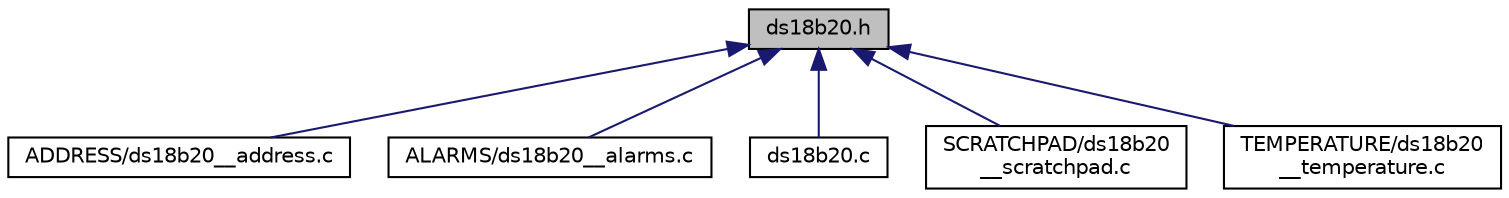 digraph "ds18b20.h"
{
  edge [fontname="Helvetica",fontsize="10",labelfontname="Helvetica",labelfontsize="10"];
  node [fontname="Helvetica",fontsize="10",shape=record];
  Node1 [label="ds18b20.h",height=0.2,width=0.4,color="black", fillcolor="grey75", style="filled", fontcolor="black"];
  Node1 -> Node2 [dir="back",color="midnightblue",fontsize="10",style="solid",fontname="Helvetica"];
  Node2 [label="ADDRESS/ds18b20__address.c",height=0.2,width=0.4,color="black", fillcolor="white", style="filled",URL="$ds18b20____address_8c.html",tooltip="Addressing search and support for DS18B20. "];
  Node1 -> Node3 [dir="back",color="midnightblue",fontsize="10",style="solid",fontname="Helvetica"];
  Node3 [label="ALARMS/ds18b20__alarms.c",height=0.2,width=0.4,color="black", fillcolor="white", style="filled",URL="$ds18b20____alarms_8c.html",tooltip="Supports setting the temperature alarms. "];
  Node1 -> Node4 [dir="back",color="midnightblue",fontsize="10",style="solid",fontname="Helvetica"];
  Node4 [label="ds18b20.c",height=0.2,width=0.4,color="black", fillcolor="white", style="filled",URL="$ds18b20_8c.html",tooltip="Main module file. "];
  Node1 -> Node5 [dir="back",color="midnightblue",fontsize="10",style="solid",fontname="Helvetica"];
  Node5 [label="SCRATCHPAD/ds18b20\l__scratchpad.c",height=0.2,width=0.4,color="black", fillcolor="white", style="filled",URL="$ds18b20____scratchpad_8c.html",tooltip="DS18B20 Scratchpad read and write functions. "];
  Node1 -> Node6 [dir="back",color="midnightblue",fontsize="10",style="solid",fontname="Helvetica"];
  Node6 [label="TEMPERATURE/ds18b20\l__temperature.c",height=0.2,width=0.4,color="black", fillcolor="white", style="filled",URL="$ds18b20____temperature_8c.html",tooltip="Temperature read and conversion functions. "];
}
